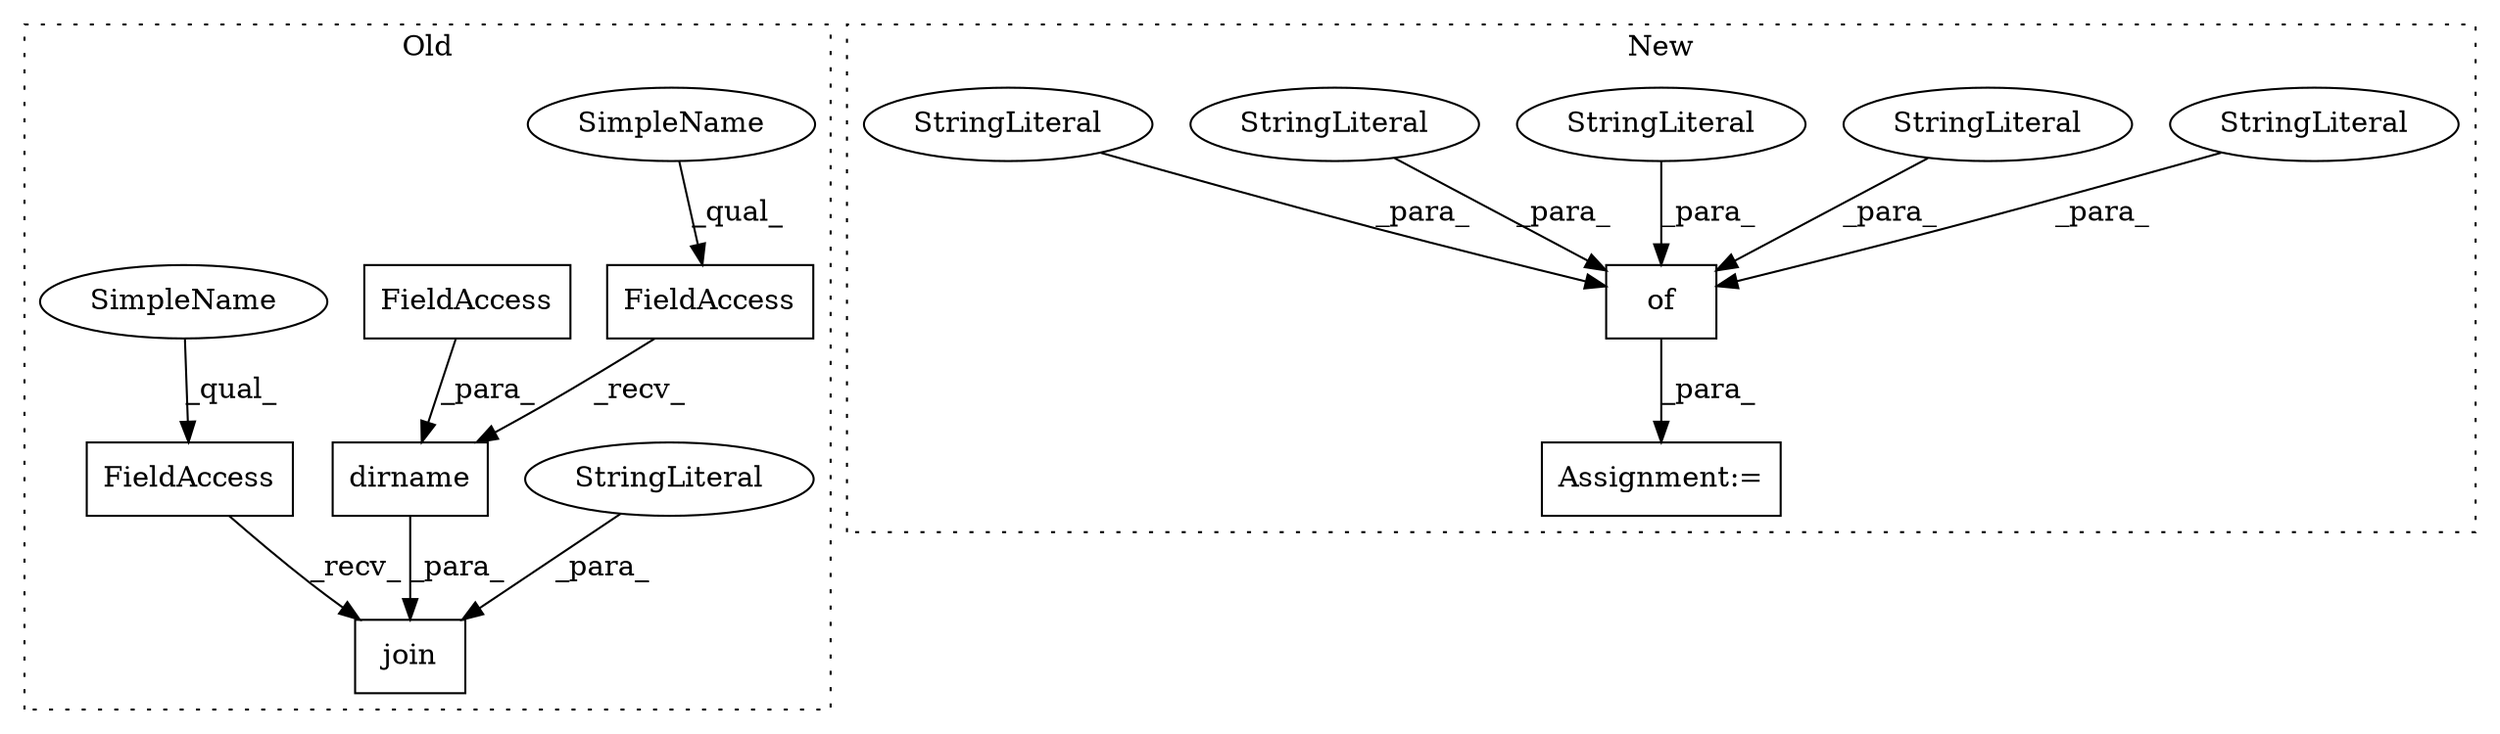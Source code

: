 digraph G {
subgraph cluster0 {
1 [label="dirname" a="32" s="1122,1138" l="8,1" shape="box"];
3 [label="FieldAccess" a="22" s="1114" l="7" shape="box"];
9 [label="join" a="32" s="1109,1164" l="5,1" shape="box"];
10 [label="FieldAccess" a="22" s="1101" l="7" shape="box"];
11 [label="StringLiteral" a="45" s="1153" l="11" shape="ellipse"];
13 [label="FieldAccess" a="22" s="1130" l="8" shape="box"];
14 [label="SimpleName" a="42" s="1101" l="2" shape="ellipse"];
15 [label="SimpleName" a="42" s="1114" l="2" shape="ellipse"];
label = "Old";
style="dotted";
}
subgraph cluster1 {
2 [label="of" a="32" s="1903,2126" l="3,1" shape="box"];
4 [label="StringLiteral" a="45" s="1938" l="18" shape="ellipse"];
5 [label="StringLiteral" a="45" s="1906" l="22" shape="ellipse"];
6 [label="StringLiteral" a="45" s="1966" l="19" shape="ellipse"];
7 [label="StringLiteral" a="45" s="2016" l="14" shape="ellipse"];
8 [label="Assignment:=" a="7" s="1898" l="1" shape="box"];
12 [label="StringLiteral" a="45" s="1929" l="8" shape="ellipse"];
label = "New";
style="dotted";
}
1 -> 9 [label="_para_"];
2 -> 8 [label="_para_"];
3 -> 1 [label="_recv_"];
4 -> 2 [label="_para_"];
5 -> 2 [label="_para_"];
6 -> 2 [label="_para_"];
7 -> 2 [label="_para_"];
10 -> 9 [label="_recv_"];
11 -> 9 [label="_para_"];
12 -> 2 [label="_para_"];
13 -> 1 [label="_para_"];
14 -> 10 [label="_qual_"];
15 -> 3 [label="_qual_"];
}